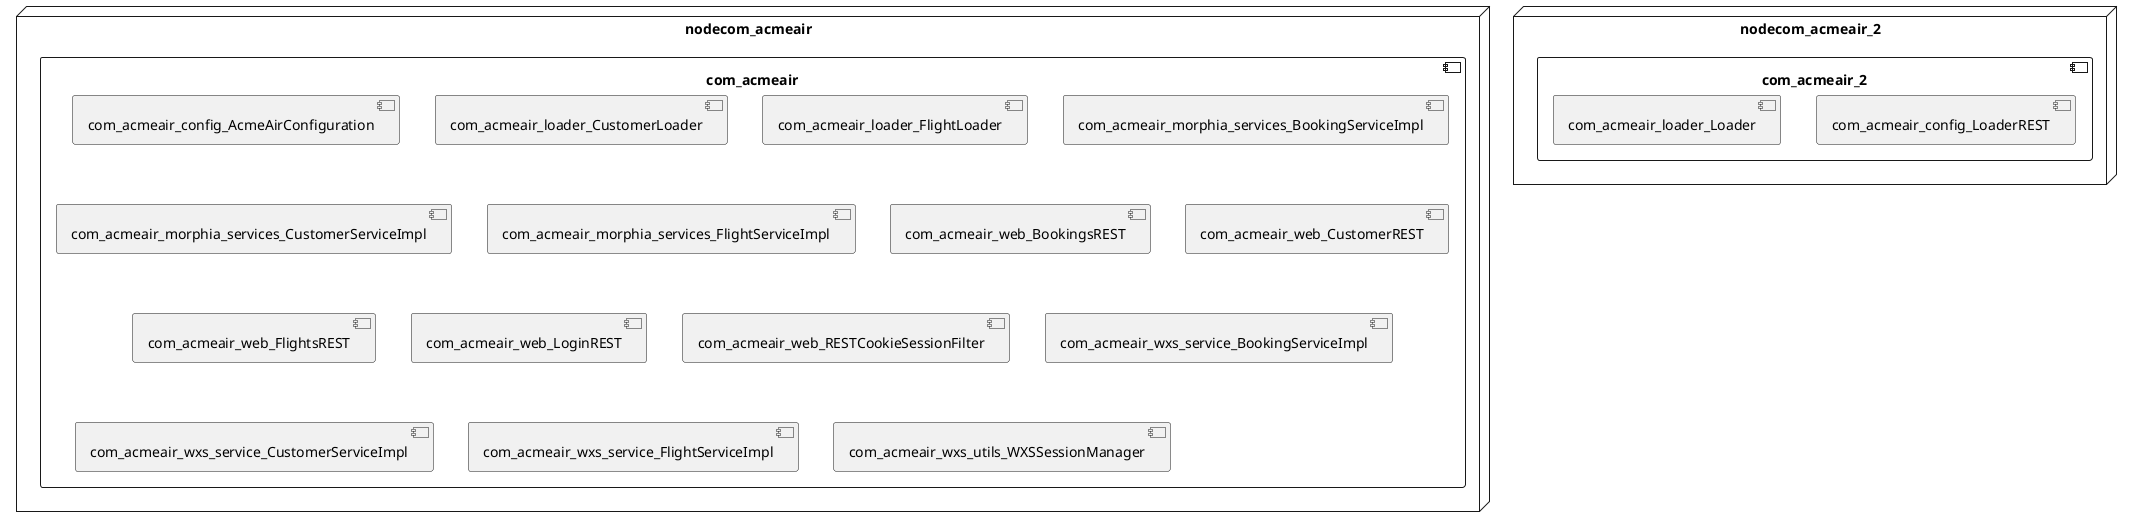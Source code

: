 @startuml
skinparam fixCircleLabelOverlapping true
skinparam componentStyle uml2
node nodecom_acmeair {
component com_acmeair {
[com_acmeair_config_AcmeAirConfiguration] [[acmeair-acmeair.system#_k15PIBGXEe-zGvWQOXwrGg]]
[com_acmeair_loader_CustomerLoader] [[acmeair-acmeair.system#_k15PIBGXEe-zGvWQOXwrGg]]
[com_acmeair_loader_FlightLoader] [[acmeair-acmeair.system#_k15PIBGXEe-zGvWQOXwrGg]]
[com_acmeair_morphia_services_BookingServiceImpl] [[acmeair-acmeair.system#_k15PIBGXEe-zGvWQOXwrGg]]
[com_acmeair_morphia_services_CustomerServiceImpl] [[acmeair-acmeair.system#_k15PIBGXEe-zGvWQOXwrGg]]
[com_acmeair_morphia_services_FlightServiceImpl] [[acmeair-acmeair.system#_k15PIBGXEe-zGvWQOXwrGg]]
[com_acmeair_web_BookingsREST] [[acmeair-acmeair.system#_k15PIBGXEe-zGvWQOXwrGg]]
[com_acmeair_web_CustomerREST] [[acmeair-acmeair.system#_k15PIBGXEe-zGvWQOXwrGg]]
[com_acmeair_web_FlightsREST] [[acmeair-acmeair.system#_k15PIBGXEe-zGvWQOXwrGg]]
[com_acmeair_web_LoginREST] [[acmeair-acmeair.system#_k15PIBGXEe-zGvWQOXwrGg]]
[com_acmeair_web_RESTCookieSessionFilter] [[acmeair-acmeair.system#_k15PIBGXEe-zGvWQOXwrGg]]
[com_acmeair_wxs_service_BookingServiceImpl] [[acmeair-acmeair.system#_k15PIBGXEe-zGvWQOXwrGg]]
[com_acmeair_wxs_service_CustomerServiceImpl] [[acmeair-acmeair.system#_k15PIBGXEe-zGvWQOXwrGg]]
[com_acmeair_wxs_service_FlightServiceImpl] [[acmeair-acmeair.system#_k15PIBGXEe-zGvWQOXwrGg]]
[com_acmeair_wxs_utils_WXSSessionManager] [[acmeair-acmeair.system#_k15PIBGXEe-zGvWQOXwrGg]]
}
}
node nodecom_acmeair_2 {
component com_acmeair_2 {
[com_acmeair_config_LoaderREST] [[acmeair-acmeair.system#_k15PIBGXEe-zGvWQOXwrGg]]
[com_acmeair_loader_Loader] [[acmeair-acmeair.system#_k15PIBGXEe-zGvWQOXwrGg]]
}
}

@enduml
